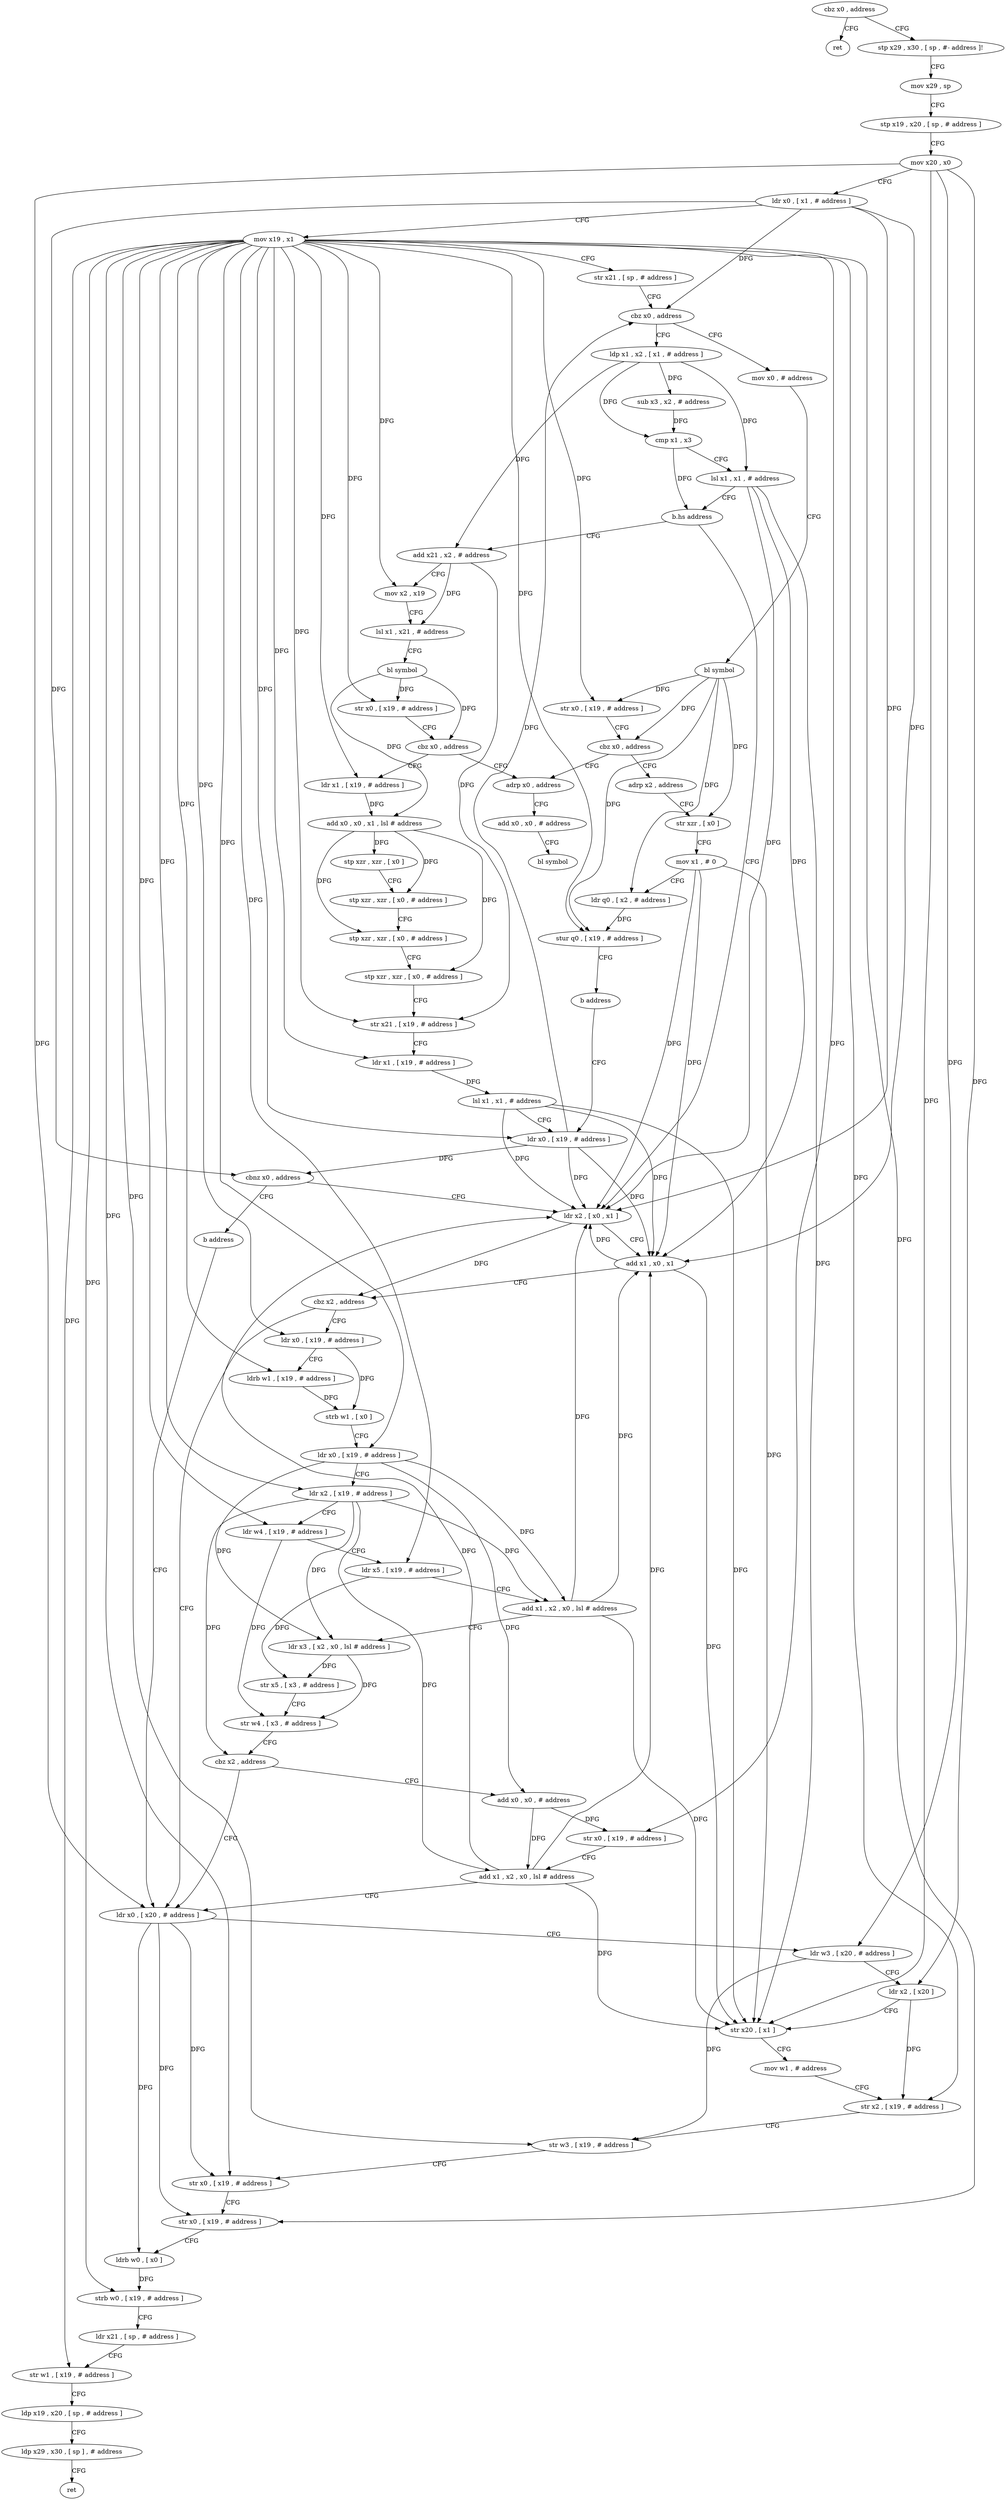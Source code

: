 digraph "func" {
"131336" [label = "cbz x0 , address" ]
"131600" [label = "ret" ]
"131340" [label = "stp x29 , x30 , [ sp , #- address ]!" ]
"131344" [label = "mov x29 , sp" ]
"131348" [label = "stp x19 , x20 , [ sp , # address ]" ]
"131352" [label = "mov x20 , x0" ]
"131356" [label = "ldr x0 , [ x1 , # address ]" ]
"131360" [label = "mov x19 , x1" ]
"131364" [label = "str x21 , [ sp , # address ]" ]
"131368" [label = "cbz x0 , address" ]
"131608" [label = "mov x0 , # address" ]
"131372" [label = "ldp x1 , x2 , [ x1 , # address ]" ]
"131612" [label = "bl symbol" ]
"131616" [label = "str x0 , [ x19 , # address ]" ]
"131620" [label = "cbz x0 , address" ]
"131648" [label = "adrp x0 , address" ]
"131624" [label = "adrp x2 , address" ]
"131376" [label = "sub x3 , x2 , # address" ]
"131380" [label = "cmp x1 , x3" ]
"131384" [label = "lsl x1 , x1 , # address" ]
"131388" [label = "b.hs address" ]
"131528" [label = "add x21 , x2 , # address" ]
"131392" [label = "ldr x2 , [ x0 , x1 ]" ]
"131652" [label = "add x0 , x0 , # address" ]
"131656" [label = "bl symbol" ]
"131628" [label = "str xzr , [ x0 ]" ]
"131632" [label = "mov x1 , # 0" ]
"131636" [label = "ldr q0 , [ x2 , # address ]" ]
"131640" [label = "stur q0 , [ x19 , # address ]" ]
"131644" [label = "b address" ]
"131588" [label = "ldr x0 , [ x19 , # address ]" ]
"131532" [label = "mov x2 , x19" ]
"131536" [label = "lsl x1 , x21 , # address" ]
"131540" [label = "bl symbol" ]
"131544" [label = "str x0 , [ x19 , # address ]" ]
"131548" [label = "cbz x0 , address" ]
"131552" [label = "ldr x1 , [ x19 , # address ]" ]
"131396" [label = "add x1 , x0 , x1" ]
"131400" [label = "cbz x2 , address" ]
"131464" [label = "ldr x0 , [ x20 , # address ]" ]
"131404" [label = "ldr x0 , [ x19 , # address ]" ]
"131592" [label = "cbnz x0 , address" ]
"131596" [label = "b address" ]
"131556" [label = "add x0 , x0 , x1 , lsl # address" ]
"131560" [label = "stp xzr , xzr , [ x0 ]" ]
"131564" [label = "stp xzr , xzr , [ x0 , # address ]" ]
"131568" [label = "stp xzr , xzr , [ x0 , # address ]" ]
"131572" [label = "stp xzr , xzr , [ x0 , # address ]" ]
"131576" [label = "str x21 , [ x19 , # address ]" ]
"131580" [label = "ldr x1 , [ x19 , # address ]" ]
"131584" [label = "lsl x1 , x1 , # address" ]
"131468" [label = "ldr w3 , [ x20 , # address ]" ]
"131472" [label = "ldr x2 , [ x20 ]" ]
"131476" [label = "str x20 , [ x1 ]" ]
"131480" [label = "mov w1 , # address" ]
"131484" [label = "str x2 , [ x19 , # address ]" ]
"131488" [label = "str w3 , [ x19 , # address ]" ]
"131492" [label = "str x0 , [ x19 , # address ]" ]
"131496" [label = "str x0 , [ x19 , # address ]" ]
"131500" [label = "ldrb w0 , [ x0 ]" ]
"131504" [label = "strb w0 , [ x19 , # address ]" ]
"131508" [label = "ldr x21 , [ sp , # address ]" ]
"131512" [label = "str w1 , [ x19 , # address ]" ]
"131516" [label = "ldp x19 , x20 , [ sp , # address ]" ]
"131520" [label = "ldp x29 , x30 , [ sp ] , # address" ]
"131524" [label = "ret" ]
"131408" [label = "ldrb w1 , [ x19 , # address ]" ]
"131412" [label = "strb w1 , [ x0 ]" ]
"131416" [label = "ldr x0 , [ x19 , # address ]" ]
"131420" [label = "ldr x2 , [ x19 , # address ]" ]
"131424" [label = "ldr w4 , [ x19 , # address ]" ]
"131428" [label = "ldr x5 , [ x19 , # address ]" ]
"131432" [label = "add x1 , x2 , x0 , lsl # address" ]
"131436" [label = "ldr x3 , [ x2 , x0 , lsl # address ]" ]
"131440" [label = "str x5 , [ x3 , # address ]" ]
"131444" [label = "str w4 , [ x3 , # address ]" ]
"131448" [label = "cbz x2 , address" ]
"131452" [label = "add x0 , x0 , # address" ]
"131456" [label = "str x0 , [ x19 , # address ]" ]
"131460" [label = "add x1 , x2 , x0 , lsl # address" ]
"131336" -> "131600" [ label = "CFG" ]
"131336" -> "131340" [ label = "CFG" ]
"131340" -> "131344" [ label = "CFG" ]
"131344" -> "131348" [ label = "CFG" ]
"131348" -> "131352" [ label = "CFG" ]
"131352" -> "131356" [ label = "CFG" ]
"131352" -> "131464" [ label = "DFG" ]
"131352" -> "131468" [ label = "DFG" ]
"131352" -> "131472" [ label = "DFG" ]
"131352" -> "131476" [ label = "DFG" ]
"131356" -> "131360" [ label = "CFG" ]
"131356" -> "131368" [ label = "DFG" ]
"131356" -> "131392" [ label = "DFG" ]
"131356" -> "131396" [ label = "DFG" ]
"131356" -> "131592" [ label = "DFG" ]
"131360" -> "131364" [ label = "CFG" ]
"131360" -> "131616" [ label = "DFG" ]
"131360" -> "131640" [ label = "DFG" ]
"131360" -> "131532" [ label = "DFG" ]
"131360" -> "131544" [ label = "DFG" ]
"131360" -> "131588" [ label = "DFG" ]
"131360" -> "131552" [ label = "DFG" ]
"131360" -> "131576" [ label = "DFG" ]
"131360" -> "131580" [ label = "DFG" ]
"131360" -> "131484" [ label = "DFG" ]
"131360" -> "131488" [ label = "DFG" ]
"131360" -> "131492" [ label = "DFG" ]
"131360" -> "131496" [ label = "DFG" ]
"131360" -> "131504" [ label = "DFG" ]
"131360" -> "131512" [ label = "DFG" ]
"131360" -> "131404" [ label = "DFG" ]
"131360" -> "131408" [ label = "DFG" ]
"131360" -> "131416" [ label = "DFG" ]
"131360" -> "131420" [ label = "DFG" ]
"131360" -> "131424" [ label = "DFG" ]
"131360" -> "131428" [ label = "DFG" ]
"131360" -> "131456" [ label = "DFG" ]
"131364" -> "131368" [ label = "CFG" ]
"131368" -> "131608" [ label = "CFG" ]
"131368" -> "131372" [ label = "CFG" ]
"131608" -> "131612" [ label = "CFG" ]
"131372" -> "131376" [ label = "DFG" ]
"131372" -> "131380" [ label = "DFG" ]
"131372" -> "131384" [ label = "DFG" ]
"131372" -> "131528" [ label = "DFG" ]
"131612" -> "131616" [ label = "DFG" ]
"131612" -> "131620" [ label = "DFG" ]
"131612" -> "131628" [ label = "DFG" ]
"131612" -> "131636" [ label = "DFG" ]
"131612" -> "131640" [ label = "DFG" ]
"131616" -> "131620" [ label = "CFG" ]
"131620" -> "131648" [ label = "CFG" ]
"131620" -> "131624" [ label = "CFG" ]
"131648" -> "131652" [ label = "CFG" ]
"131624" -> "131628" [ label = "CFG" ]
"131376" -> "131380" [ label = "DFG" ]
"131380" -> "131384" [ label = "CFG" ]
"131380" -> "131388" [ label = "DFG" ]
"131384" -> "131388" [ label = "CFG" ]
"131384" -> "131392" [ label = "DFG" ]
"131384" -> "131396" [ label = "DFG" ]
"131384" -> "131476" [ label = "DFG" ]
"131388" -> "131528" [ label = "CFG" ]
"131388" -> "131392" [ label = "CFG" ]
"131528" -> "131532" [ label = "CFG" ]
"131528" -> "131536" [ label = "DFG" ]
"131528" -> "131576" [ label = "DFG" ]
"131392" -> "131396" [ label = "CFG" ]
"131392" -> "131400" [ label = "DFG" ]
"131652" -> "131656" [ label = "CFG" ]
"131628" -> "131632" [ label = "CFG" ]
"131632" -> "131636" [ label = "CFG" ]
"131632" -> "131392" [ label = "DFG" ]
"131632" -> "131396" [ label = "DFG" ]
"131632" -> "131476" [ label = "DFG" ]
"131636" -> "131640" [ label = "DFG" ]
"131640" -> "131644" [ label = "CFG" ]
"131644" -> "131588" [ label = "CFG" ]
"131588" -> "131592" [ label = "DFG" ]
"131588" -> "131368" [ label = "DFG" ]
"131588" -> "131392" [ label = "DFG" ]
"131588" -> "131396" [ label = "DFG" ]
"131532" -> "131536" [ label = "CFG" ]
"131536" -> "131540" [ label = "CFG" ]
"131540" -> "131544" [ label = "DFG" ]
"131540" -> "131548" [ label = "DFG" ]
"131540" -> "131556" [ label = "DFG" ]
"131544" -> "131548" [ label = "CFG" ]
"131548" -> "131648" [ label = "CFG" ]
"131548" -> "131552" [ label = "CFG" ]
"131552" -> "131556" [ label = "DFG" ]
"131396" -> "131400" [ label = "CFG" ]
"131396" -> "131392" [ label = "DFG" ]
"131396" -> "131476" [ label = "DFG" ]
"131400" -> "131464" [ label = "CFG" ]
"131400" -> "131404" [ label = "CFG" ]
"131464" -> "131468" [ label = "CFG" ]
"131464" -> "131492" [ label = "DFG" ]
"131464" -> "131496" [ label = "DFG" ]
"131464" -> "131500" [ label = "DFG" ]
"131404" -> "131408" [ label = "CFG" ]
"131404" -> "131412" [ label = "DFG" ]
"131592" -> "131392" [ label = "CFG" ]
"131592" -> "131596" [ label = "CFG" ]
"131596" -> "131464" [ label = "CFG" ]
"131556" -> "131560" [ label = "DFG" ]
"131556" -> "131564" [ label = "DFG" ]
"131556" -> "131568" [ label = "DFG" ]
"131556" -> "131572" [ label = "DFG" ]
"131560" -> "131564" [ label = "CFG" ]
"131564" -> "131568" [ label = "CFG" ]
"131568" -> "131572" [ label = "CFG" ]
"131572" -> "131576" [ label = "CFG" ]
"131576" -> "131580" [ label = "CFG" ]
"131580" -> "131584" [ label = "DFG" ]
"131584" -> "131588" [ label = "CFG" ]
"131584" -> "131392" [ label = "DFG" ]
"131584" -> "131396" [ label = "DFG" ]
"131584" -> "131476" [ label = "DFG" ]
"131468" -> "131472" [ label = "CFG" ]
"131468" -> "131488" [ label = "DFG" ]
"131472" -> "131476" [ label = "CFG" ]
"131472" -> "131484" [ label = "DFG" ]
"131476" -> "131480" [ label = "CFG" ]
"131480" -> "131484" [ label = "CFG" ]
"131484" -> "131488" [ label = "CFG" ]
"131488" -> "131492" [ label = "CFG" ]
"131492" -> "131496" [ label = "CFG" ]
"131496" -> "131500" [ label = "CFG" ]
"131500" -> "131504" [ label = "DFG" ]
"131504" -> "131508" [ label = "CFG" ]
"131508" -> "131512" [ label = "CFG" ]
"131512" -> "131516" [ label = "CFG" ]
"131516" -> "131520" [ label = "CFG" ]
"131520" -> "131524" [ label = "CFG" ]
"131408" -> "131412" [ label = "DFG" ]
"131412" -> "131416" [ label = "CFG" ]
"131416" -> "131420" [ label = "CFG" ]
"131416" -> "131432" [ label = "DFG" ]
"131416" -> "131436" [ label = "DFG" ]
"131416" -> "131452" [ label = "DFG" ]
"131420" -> "131424" [ label = "CFG" ]
"131420" -> "131432" [ label = "DFG" ]
"131420" -> "131436" [ label = "DFG" ]
"131420" -> "131448" [ label = "DFG" ]
"131420" -> "131460" [ label = "DFG" ]
"131424" -> "131428" [ label = "CFG" ]
"131424" -> "131444" [ label = "DFG" ]
"131428" -> "131432" [ label = "CFG" ]
"131428" -> "131440" [ label = "DFG" ]
"131432" -> "131436" [ label = "CFG" ]
"131432" -> "131392" [ label = "DFG" ]
"131432" -> "131396" [ label = "DFG" ]
"131432" -> "131476" [ label = "DFG" ]
"131436" -> "131440" [ label = "DFG" ]
"131436" -> "131444" [ label = "DFG" ]
"131440" -> "131444" [ label = "CFG" ]
"131444" -> "131448" [ label = "CFG" ]
"131448" -> "131464" [ label = "CFG" ]
"131448" -> "131452" [ label = "CFG" ]
"131452" -> "131456" [ label = "DFG" ]
"131452" -> "131460" [ label = "DFG" ]
"131456" -> "131460" [ label = "CFG" ]
"131460" -> "131464" [ label = "CFG" ]
"131460" -> "131392" [ label = "DFG" ]
"131460" -> "131396" [ label = "DFG" ]
"131460" -> "131476" [ label = "DFG" ]
}
